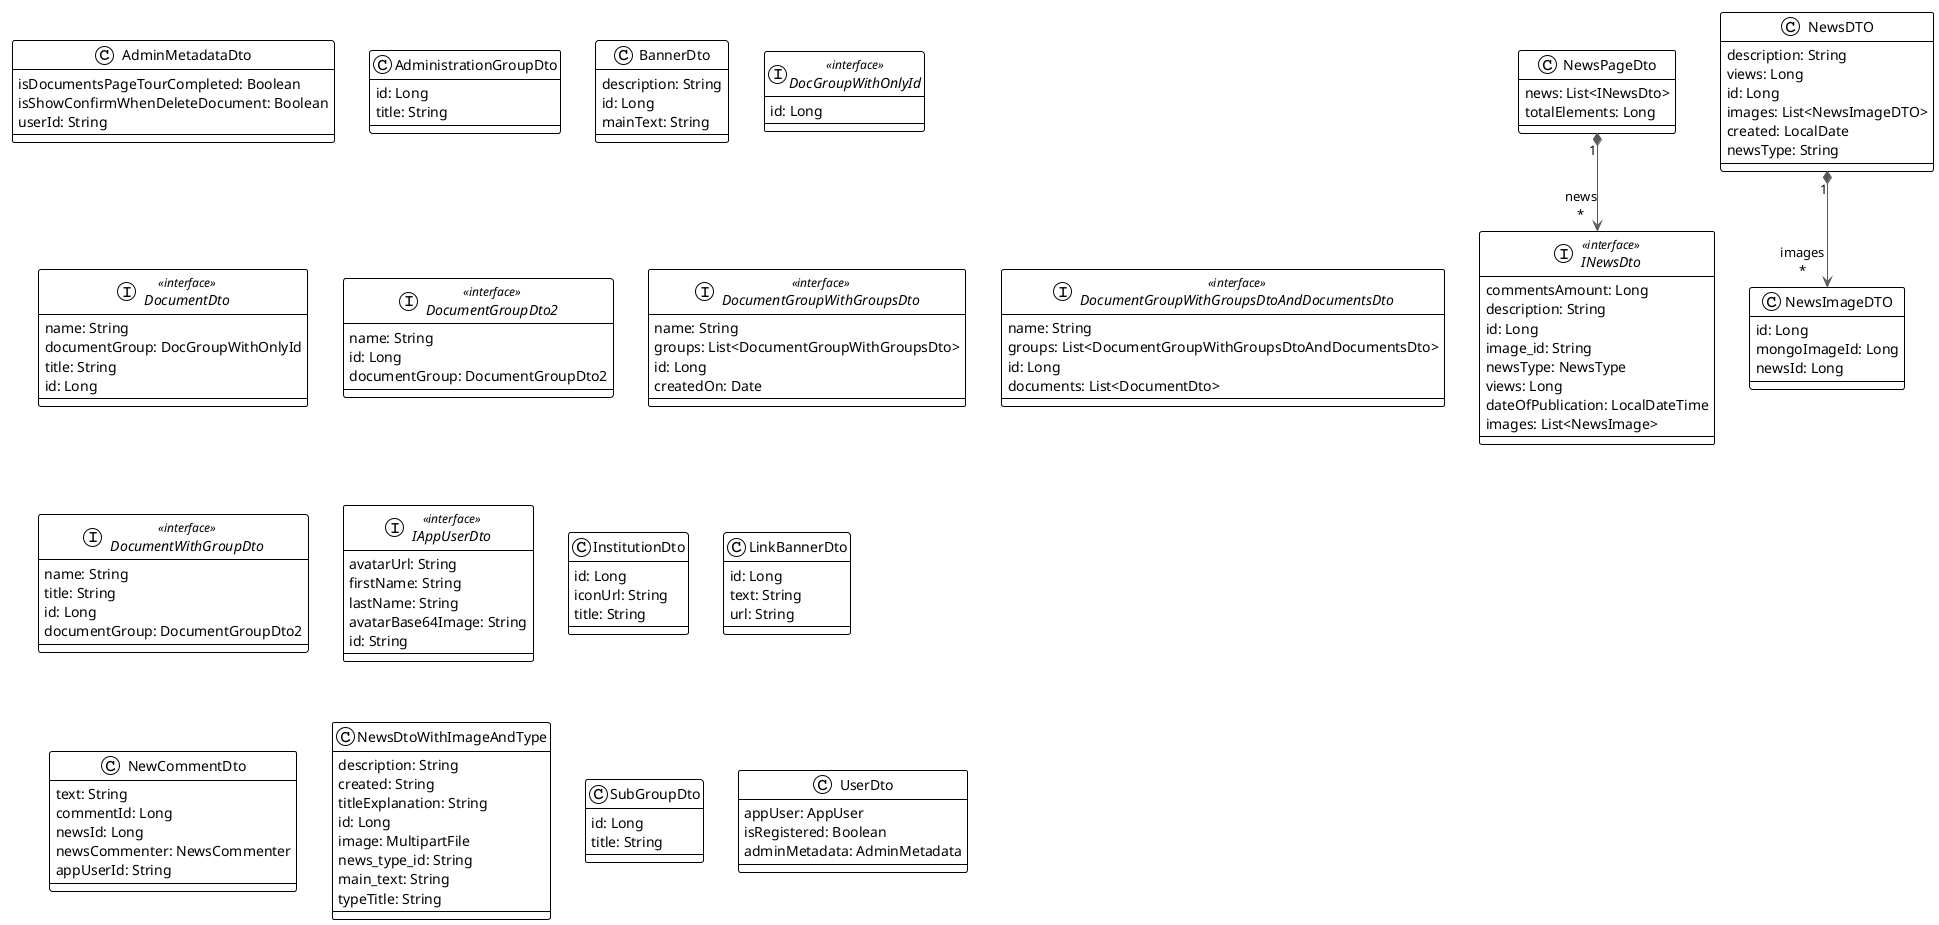 @startuml

!theme plain
top to bottom direction
skinparam linetype ortho

class AdminMetadataDto {
   isDocumentsPageTourCompleted: Boolean
   isShowConfirmWhenDeleteDocument: Boolean
   userId: String
}
class AdministrationGroupDto {
   id: Long
   title: String
}
class BannerDto {
   description: String
   id: Long
   mainText: String
}
interface DocGroupWithOnlyId << interface >> {
   id: Long
}
interface DocumentDto << interface >> {
   name: String
   documentGroup: DocGroupWithOnlyId
   title: String
   id: Long
}
interface DocumentGroupDto2 << interface >> {
   name: String
   id: Long
   documentGroup: DocumentGroupDto2
}
interface DocumentGroupWithGroupsDto << interface >> {
   name: String
   groups: List<DocumentGroupWithGroupsDto>
   id: Long
   createdOn: Date
}
interface DocumentGroupWithGroupsDtoAndDocumentsDto << interface >> {
   name: String
   groups: List<DocumentGroupWithGroupsDtoAndDocumentsDto>
   id: Long
   documents: List<DocumentDto>
}
interface DocumentWithGroupDto << interface >> {
   name: String
   title: String
   id: Long
   documentGroup: DocumentGroupDto2
}
interface IAppUserDto << interface >> {
   avatarUrl: String
   firstName: String
   lastName: String
   avatarBase64Image: String
   id: String
}
interface INewsDto << interface >> {
   commentsAmount: Long
   description: String
   id: Long
   image_id: String
   newsType: NewsType
   views: Long
   dateOfPublication: LocalDateTime
   images: List<NewsImage>
}
class InstitutionDto {
   id: Long
   iconUrl: String
   title: String
}
class LinkBannerDto {
   id: Long
   text: String
   url: String
}
class NewCommentDto {
   text: String
   commentId: Long
   newsId: Long
   newsCommenter: NewsCommenter
   appUserId: String
}
class NewsDTO {
   description: String
   views: Long
   id: Long
   images: List<NewsImageDTO>
   created: LocalDate
   newsType: String
}
class NewsDtoWithImageAndType {
   description: String
   created: String
   titleExplanation: String
   id: Long
   image: MultipartFile
   news_type_id: String
   main_text: String
   typeTitle: String
}
class NewsImageDTO {
   id: Long
   mongoImageId: Long
   newsId: Long
}
class NewsPageDto {
   news: List<INewsDto>
   totalElements: Long
}
class SubGroupDto {
   id: Long
   title: String
}
class UserDto {
   appUser: AppUser
   isRegistered: Boolean
   adminMetadata: AdminMetadata
}

NewsDTO                                   "1" *-[#595959,plain]-> "images\n*" NewsImageDTO                              
NewsPageDto                               "1" *-[#595959,plain]-> "news\n*" INewsDto                                  
@enduml
